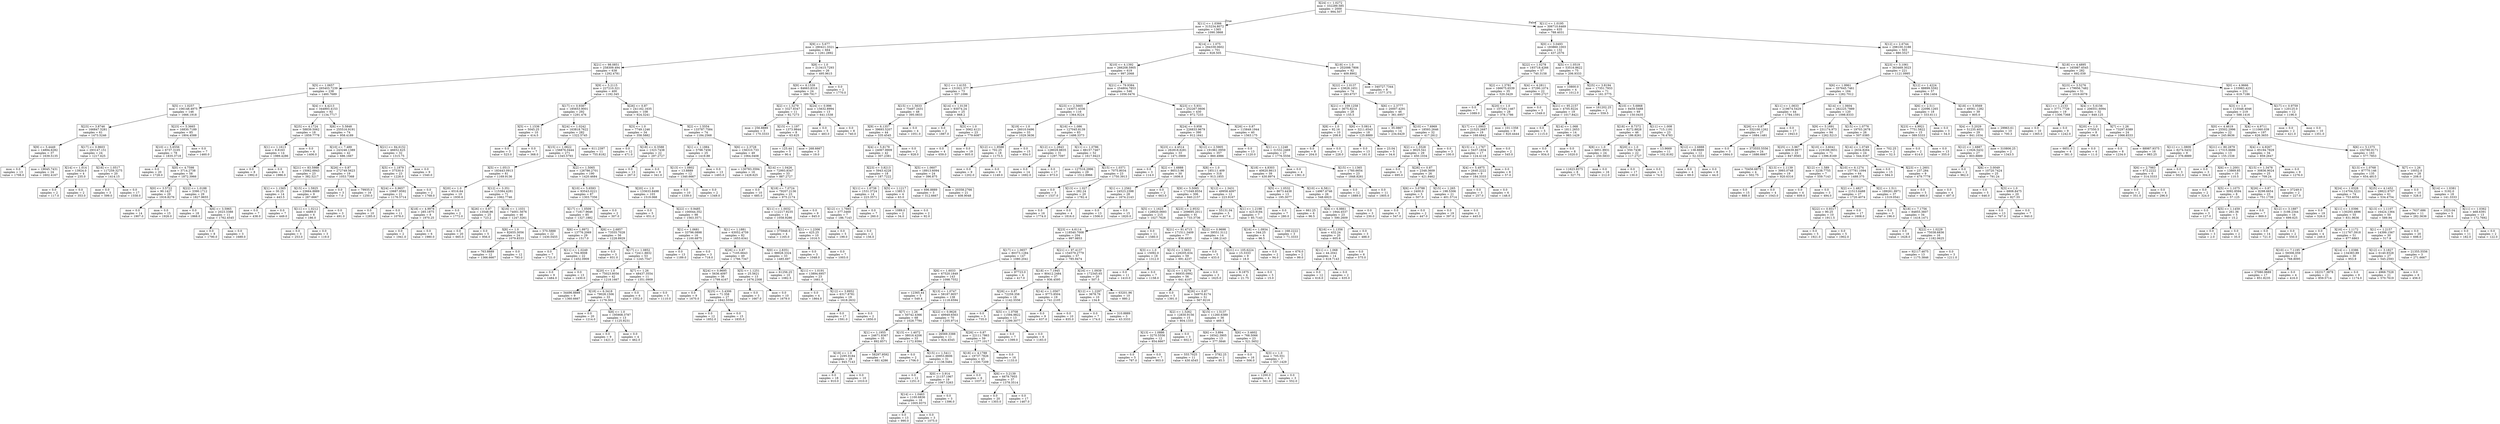 digraph Tree {
node [shape=box] ;
0 [label="X[24] <= 1.0272\nmse = 332289.585\nsamples = 2000\nvalue = 994.507"] ;
1 [label="X[11] <= 1.0366\nmse = 315234.8072\nsamples = 1365\nvalue = 1090.3868"] ;
0 -> 1 [labeldistance=2.5, labelangle=45, headlabel="True"] ;
2 [label="X[9] <= 5.677\nmse = 280421.3321\nsamples = 664\nvalue = 1261.2892"] ;
1 -> 2 ;
3 [label="X[21] <= 98.0851\nmse = 258309.494\nsamples = 638\nvalue = 1292.4781"] ;
2 -> 3 ;
4 [label="X[5] <= 1.0657\nmse = 265403.7239\nsamples = 238\nvalue = 1460.7689"] ;
3 -> 4 ;
5 [label="X[5] <= 1.0257\nmse = 106148.4975\nsamples = 146\nvalue = 1666.1918"] ;
4 -> 5 ;
6 [label="X[23] <= 3.8746\nmse = 166847.5281\nsamples = 61\nvalue = 1473.5246"] ;
5 -> 6 ;
7 [label="X[9] <= 5.4449\nmse = 14894.6282\nsamples = 37\nvalue = 1639.5135"] ;
6 -> 7 ;
8 [label="mse = 0.0\nsamples = 13\nvalue = 1708.0"] ;
7 -> 8 ;
9 [label="mse = 19045.7431\nsamples = 24\nvalue = 1602.4167"] ;
7 -> 9 ;
10 [label="X[17] <= 0.9603\nmse = 293147.151\nsamples = 24\nvalue = 1217.625"] ;
6 -> 10 ;
11 [label="X[14] <= 1.014\nmse = 13924.0\nsamples = 4\nvalue = 235.0"] ;
10 -> 11 ;
12 [label="mse = 0.0\nsamples = 2\nvalue = 117.0"] ;
11 -> 12 ;
13 [label="mse = 0.0\nsamples = 2\nvalue = 353.0"] ;
11 -> 13 ;
14 [label="X[16] <= 1.0517\nmse = 117259.3275\nsamples = 20\nvalue = 1414.15"] ;
10 -> 14 ;
15 [label="mse = 0.0\nsamples = 3\nvalue = 599.0"] ;
14 -> 15 ;
16 [label="mse = 0.0\nsamples = 17\nvalue = 1558.0"] ;
14 -> 16 ;
17 [label="X[23] <= 5.3665\nmse = 16830.7189\nsamples = 85\nvalue = 1804.4588"] ;
5 -> 17 ;
18 [label="X[10] <= 5.6556\nmse = 6737.3105\nsamples = 78\nvalue = 1835.3718"] ;
17 -> 18 ;
19 [label="mse = 0.0\nsamples = 20\nvalue = 1728.0"] ;
18 -> 19 ;
20 [label="X[0] <= 4.7598\nmse = 3714.2738\nsamples = 58\nvalue = 1872.3966"] ;
18 -> 20 ;
21 [label="X[0] <= 3.5722\nmse = 90.1427\nsamples = 29\nvalue = 1916.8276"] ;
20 -> 21 ;
22 [label="mse = 0.0\nsamples = 14\nvalue = 1907.0"] ;
21 -> 22 ;
23 [label="mse = 0.0\nsamples = 15\nvalue = 1926.0"] ;
21 -> 23 ;
24 [label="X[22] <= 1.0188\nmse = 3390.1712\nsamples = 29\nvalue = 1827.9655"] ;
20 -> 24 ;
25 [label="mse = 0.0\nsamples = 18\nvalue = 1868.0"] ;
24 -> 25 ;
26 [label="X[6] <= 3.5965\nmse = 2023.3388\nsamples = 11\nvalue = 1762.4545"] ;
24 -> 26 ;
27 [label="mse = 0.0\nsamples = 8\nvalue = 1790.0"] ;
26 -> 27 ;
28 [label="mse = 0.0\nsamples = 3\nvalue = 1689.0"] ;
26 -> 28 ;
29 [label="mse = 0.0\nsamples = 7\nvalue = 1460.0"] ;
17 -> 29 ;
30 [label="X[4] <= 4.4213\nmse = 344893.4153\nsamples = 92\nvalue = 1134.7717"] ;
4 -> 30 ;
31 [label="X[25] <= 4.1724\nmse = 58839.5062\nsamples = 18\nvalue = 1859.7778"] ;
30 -> 31 ;
32 [label="X[1] <= 1.1613\nmse = 8.8163\nsamples = 14\nvalue = 1989.4286"] ;
31 -> 32 ;
33 [label="mse = 0.0\nsamples = 8\nvalue = 1992.0"] ;
32 -> 33 ;
34 [label="mse = 0.0\nsamples = 6\nvalue = 1986.0"] ;
32 -> 34 ;
35 [label="mse = 0.0\nsamples = 4\nvalue = 1406.0"] ;
31 -> 35 ;
36 [label="X[6] <= 5.5848\nmse = 255516.9191\nsamples = 74\nvalue = 958.4189"] ;
30 -> 36 ;
37 [label="X[10] <= 7.489\nmse = 243246.1389\nsamples = 42\nvalue = 686.1667"] ;
36 -> 37 ;
38 [label="X[21] <= 83.5988\nmse = 15062.6843\nsamples = 23\nvalue = 382.5217"] ;
37 -> 38 ;
39 [label="X[1] <= 1.1565\nmse = 30.25\nsamples = 14\nvalue = 443.5"] ;
38 -> 39 ;
40 [label="mse = 0.0\nsamples = 7\nvalue = 438.0"] ;
39 -> 40 ;
41 [label="mse = 0.0\nsamples = 7\nvalue = 449.0"] ;
39 -> 41 ;
42 [label="X[15] <= 1.5925\nmse = 23664.8889\nsamples = 9\nvalue = 287.6667"] ;
38 -> 42 ;
43 [label="X[11] <= 1.0212\nmse = 4489.0\nsamples = 6\nvalue = 186.0"] ;
42 -> 43 ;
44 [label="mse = 0.0\nsamples = 3\nvalue = 253.0"] ;
43 -> 44 ;
45 [label="mse = 0.0\nsamples = 3\nvalue = 119.0"] ;
43 -> 45 ;
46 [label="mse = 0.0\nsamples = 3\nvalue = 491.0"] ;
42 -> 46 ;
47 [label="X[26] <= 0.87\nmse = 272749.5623\nsamples = 19\nvalue = 1053.7368"] ;
37 -> 47 ;
48 [label="mse = 0.0\nsamples = 3\nvalue = 7.0"] ;
47 -> 48 ;
49 [label="mse = 79935.0\nsamples = 16\nvalue = 1250.0"] ;
47 -> 49 ;
50 [label="X[21] <= 84.6152\nmse = 46652.625\nsamples = 32\nvalue = 1315.75"] ;
36 -> 50 ;
51 [label="X[5] <= 1.1879\nmse = 37530.0\nsamples = 23\nvalue = 1228.0"] ;
50 -> 51 ;
52 [label="X[24] <= 0.9657\nmse = 10687.9592\nsamples = 21\nvalue = 1176.5714"] ;
51 -> 52 ;
53 [label="mse = 0.0\nsamples = 10\nvalue = 1285.0"] ;
52 -> 53 ;
54 [label="mse = 0.0\nsamples = 11\nvalue = 1078.0"] ;
52 -> 54 ;
55 [label="mse = 0.0\nsamples = 2\nvalue = 1768.0"] ;
51 -> 55 ;
56 [label="mse = 0.0\nsamples = 9\nvalue = 1540.0"] ;
50 -> 56 ;
57 [label="X[9] <= 5.2115\nmse = 227210.321\nsamples = 400\nvalue = 1192.345"] ;
3 -> 57 ;
58 [label="X[17] <= 0.9387\nmse = 185653.9001\nsamples = 292\nvalue = 1291.476"] ;
57 -> 58 ;
59 [label="X[5] <= 1.1536\nmse = 5045.25\nsamples = 10\nvalue = 414.5"] ;
58 -> 59 ;
60 [label="mse = 0.0\nsamples = 3\nvalue = 523.0"] ;
59 -> 60 ;
61 [label="mse = 0.0\nsamples = 7\nvalue = 368.0"] ;
59 -> 61 ;
62 [label="X[24] <= 1.0242\nmse = 163818.7622\nsamples = 282\nvalue = 1322.5745"] ;
58 -> 62 ;
63 [label="X[15] <= 1.0622\nmse = 156876.0444\nsamples = 271\nvalue = 1345.5793"] ;
62 -> 63 ;
64 [label="X[5] <= 1.0513\nmse = 183443.0913\nsamples = 81\nvalue = 1169.9136"] ;
63 -> 64 ;
65 [label="X[20] <= 1.0\nmse = 6516.64\nsamples = 10\nvalue = 1930.6"] ;
64 -> 65 ;
66 [label="X[18] <= 4.9978\nmse = 285.1875\nsamples = 8\nvalue = 1970.25"] ;
65 -> 66 ;
67 [label="mse = 0.0\nsamples = 2\nvalue = 1941.0"] ;
66 -> 67 ;
68 [label="mse = 0.0\nsamples = 6\nvalue = 1980.0"] ;
66 -> 68 ;
69 [label="mse = 0.0\nsamples = 2\nvalue = 1772.0"] ;
65 -> 69 ;
70 [label="X[12] <= 3.351\nmse = 115384.4281\nsamples = 71\nvalue = 1062.7746"] ;
64 -> 70 ;
71 [label="X[26] <= 0.87\nmse = 13548.96\nsamples = 25\nvalue = 723.2"] ;
70 -> 71 ;
72 [label="mse = 0.0\nsamples = 20\nvalue = 665.0"] ;
71 -> 72 ;
73 [label="mse = 0.0\nsamples = 5\nvalue = 956.0"] ;
71 -> 73 ;
74 [label="X[16] <= 1.1031\nmse = 74001.5676\nsamples = 46\nvalue = 1247.3261"] ;
70 -> 74 ;
75 [label="X[8] <= 1.0\nmse = 82655.3056\nsamples = 24\nvalue = 1079.8333"] ;
74 -> 75 ;
76 [label="mse = 763.8889\nsamples = 12\nvalue = 1366.6667"] ;
75 -> 76 ;
77 [label="mse = 0.0\nsamples = 12\nvalue = 793.0"] ;
75 -> 77 ;
78 [label="mse = 570.5888\nsamples = 22\nvalue = 1430.0455"] ;
74 -> 78 ;
79 [label="X[2] <= 1.5065\nmse = 126786.2701\nsamples = 190\nvalue = 1420.4684"] ;
63 -> 79 ;
80 [label="X[10] <= 5.6593\nmse = 93543.0221\nsamples = 87\nvalue = 1303.7356"] ;
79 -> 80 ;
81 [label="X[17] <= 1.0509\nmse = 71817.9646\nsamples = 85\nvalue = 1327.1882"] ;
80 -> 81 ;
82 [label="X[6] <= 1.9972\nmse = 13776.2069\nsamples = 29\nvalue = 1517.0"] ;
81 -> 82 ;
83 [label="mse = 0.0\nsamples = 7\nvalue = 1721.0"] ;
82 -> 83 ;
84 [label="X[11] <= 1.0249\nmse = 704.9008\nsamples = 22\nvalue = 1452.0909"] ;
82 -> 84 ;
85 [label="mse = 0.0\nsamples = 9\nvalue = 1484.0"] ;
84 -> 85 ;
86 [label="mse = 0.0\nsamples = 13\nvalue = 1430.0"] ;
84 -> 86 ;
87 [label="X[6] <= 2.6857\nmse = 73555.7028\nsamples = 56\nvalue = 1228.8929"] ;
81 -> 87 ;
88 [label="mse = 0.0\nsamples = 3\nvalue = 931.0"] ;
87 -> 88 ;
89 [label="X[17] <= 1.0852\nmse = 72411.8832\nsamples = 53\nvalue = 1245.7547"] ;
87 -> 89 ;
90 [label="X[20] <= 1.0\nmse = 75023.8056\nsamples = 42\nvalue = 1218.1667"] ;
89 -> 90 ;
91 [label="mse = 34496.8889\nsamples = 9\nvalue = 1360.6667"] ;
90 -> 91 ;
92 [label="X[18] <= 6.3418\nmse = 79028.1506\nsamples = 33\nvalue = 1179.303"] ;
90 -> 92 ;
93 [label="mse = 0.0\nsamples = 20\nvalue = 1214.0"] ;
92 -> 93 ;
94 [label="X[8] <= 1.0\nmse = 195908.3787\nsamples = 13\nvalue = 1125.9231"] ;
92 -> 94 ;
95 [label="mse = 0.0\nsamples = 9\nvalue = 1421.0"] ;
94 -> 95 ;
96 [label="mse = 0.0\nsamples = 4\nvalue = 462.0"] ;
94 -> 96 ;
97 [label="X[7] <= 1.26\nmse = 48437.3554\nsamples = 11\nvalue = 1351.0909"] ;
89 -> 97 ;
98 [label="mse = 0.0\nsamples = 6\nvalue = 1552.0"] ;
97 -> 98 ;
99 [label="mse = 0.0\nsamples = 5\nvalue = 1110.0"] ;
97 -> 99 ;
100 [label="mse = 0.0\nsamples = 2\nvalue = 307.0"] ;
80 -> 100 ;
101 [label="X[20] <= 1.0\nmse = 133633.8498\nsamples = 103\nvalue = 1519.068"] ;
79 -> 101 ;
102 [label="mse = 0.0\nsamples = 5\nvalue = 651.0"] ;
101 -> 102 ;
103 [label="X[22] <= 0.9485\nmse = 100044.352\nsamples = 98\nvalue = 1563.3571"] ;
101 -> 103 ;
104 [label="X[1] <= 1.0681\nmse = 33796.0898\nsamples = 16\nvalue = 1100.6875"] ;
103 -> 104 ;
105 [label="mse = 0.0\nsamples = 13\nvalue = 1189.0"] ;
104 -> 105 ;
106 [label="mse = 0.0\nsamples = 3\nvalue = 718.0"] ;
104 -> 106 ;
107 [label="X[1] <= 1.1881\nmse = 63052.4759\nsamples = 82\nvalue = 1653.6341"] ;
103 -> 107 ;
108 [label="X[26] <= 0.87\nmse = 7105.6643\nsamples = 49\nvalue = 1766.7347"] ;
107 -> 108 ;
109 [label="X[24] <= 0.9695\nmse = 5636.4097\nsamples = 36\nvalue = 1799.4167"] ;
108 -> 109 ;
110 [label="mse = 0.0\nsamples = 9\nvalue = 1670.0"] ;
109 -> 110 ;
111 [label="X[25] <= 3.4306\nmse = 71.358\nsamples = 27\nvalue = 1842.5556"] ;
109 -> 111 ;
112 [label="mse = 0.0\nsamples = 12\nvalue = 1852.0"] ;
111 -> 112 ;
113 [label="mse = 0.0\nsamples = 15\nvalue = 1835.0"] ;
111 -> 113 ;
114 [label="X[5] <= 1.1251\nmse = 25.5621\nsamples = 13\nvalue = 1676.2308"] ;
108 -> 114 ;
115 [label="mse = 0.0\nsamples = 3\nvalue = 1667.0"] ;
114 -> 115 ;
116 [label="mse = 0.0\nsamples = 10\nvalue = 1679.0"] ;
114 -> 116 ;
117 [label="X[0] <= 2.8351\nmse = 98928.3324\nsamples = 33\nvalue = 1485.697"] ;
107 -> 117 ;
118 [label="mse = 61256.25\nsamples = 10\nvalue = 1082.5"] ;
117 -> 118 ;
119 [label="X[11] <= 1.0191\nmse = 13894.6957\nsamples = 23\nvalue = 1661.0"] ;
117 -> 119 ;
120 [label="mse = 0.0\nsamples = 4\nvalue = 1864.0"] ;
119 -> 120 ;
121 [label="X[12] <= 3.8952\nmse = 6317.8781\nsamples = 19\nvalue = 1618.2632"] ;
119 -> 121 ;
122 [label="mse = 0.0\nsamples = 17\nvalue = 1591.0"] ;
121 -> 122 ;
123 [label="mse = 0.0\nsamples = 2\nvalue = 1850.0"] ;
121 -> 123 ;
124 [label="mse = 611.2397\nsamples = 11\nvalue = 755.8182"] ;
62 -> 124 ;
125 [label="X[26] <= 0.87\nmse = 241162.1635\nsamples = 108\nvalue = 924.3241"] ;
57 -> 125 ;
126 [label="X[3] <= 1.0\nmse = 7749.1246\nsamples = 34\nvalue = 358.5882"] ;
125 -> 126 ;
127 [label="mse = 0.0\nsamples = 12\nvalue = 471.0"] ;
126 -> 127 ;
128 [label="X[18] <= 6.3588\nmse = 1323.7438\nsamples = 22\nvalue = 297.2727"] ;
126 -> 128 ;
129 [label="mse = 0.0\nsamples = 13\nvalue = 267.0"] ;
128 -> 129 ;
130 [label="mse = 0.0\nsamples = 9\nvalue = 341.0"] ;
128 -> 130 ;
131 [label="X[2] <= 1.5554\nmse = 133787.7584\nsamples = 74\nvalue = 1184.2568"] ;
125 -> 131 ;
132 [label="X[1] <= 1.1884\nmse = 5798.7456\nsamples = 25\nvalue = 1419.88"] ;
131 -> 132 ;
133 [label="X[13] <= 1.0802\nmse = 13.8889\nsamples = 12\nvalue = 1340.6667"] ;
132 -> 133 ;
134 [label="mse = 0.0\nsamples = 10\nvalue = 1339.0"] ;
133 -> 134 ;
135 [label="mse = 0.0\nsamples = 2\nvalue = 1349.0"] ;
133 -> 135 ;
136 [label="mse = 0.0\nsamples = 13\nvalue = 1493.0"] ;
132 -> 136 ;
137 [label="X[6] <= 2.3728\nmse = 156310.733\nsamples = 49\nvalue = 1064.0408"] ;
131 -> 137 ;
138 [label="mse = 130783.3594\nsamples = 16\nvalue = 1428.625"] ;
137 -> 138 ;
139 [label="X[14] <= 1.0426\nmse = 72993.8347\nsamples = 33\nvalue = 887.2727"] ;
137 -> 139 ;
140 [label="mse = 0.0\nsamples = 10\nvalue = 685.0"] ;
139 -> 140 ;
141 [label="X[18] <= 7.0724\nmse = 79207.2136\nsamples = 23\nvalue = 975.2174"] ;
139 -> 141 ;
142 [label="X[11] <= 1.0032\nmse = 112217.9235\nsamples = 14\nvalue = 1058.9286"] ;
141 -> 142 ;
143 [label="mse = 375948.0\nsamples = 4\nvalue = 1165.0"] ;
142 -> 143 ;
144 [label="X[1] <= 1.2306\nmse = 425.25\nsamples = 10\nvalue = 1016.5"] ;
142 -> 144 ;
145 [label="mse = 0.0\nsamples = 3\nvalue = 1048.0"] ;
144 -> 145 ;
146 [label="mse = 0.0\nsamples = 7\nvalue = 1003.0"] ;
144 -> 146 ;
147 [label="mse = 0.0\nsamples = 9\nvalue = 845.0"] ;
141 -> 147 ;
148 [label="X[8] <= 1.0\nmse = 213415.7293\nsamples = 26\nvalue = 495.9615"] ;
2 -> 148 ;
149 [label="X[9] <= 6.1539\nmse = 84663.8316\nsamples = 24\nvalue = 389.7917"] ;
148 -> 149 ;
150 [label="X[2] <= 1.5279\nmse = 3327.8347\nsamples = 11\nvalue = 92.7273"] ;
149 -> 150 ;
151 [label="mse = 256.8889\nsamples = 3\nvalue = 170.3333"] ;
150 -> 151 ;
152 [label="X[15] <= 1.197\nmse = 1373.9844\nsamples = 8\nvalue = 63.625"] ;
150 -> 152 ;
153 [label="mse = 125.44\nsamples = 5\nvalue = 90.4"] ;
152 -> 153 ;
154 [label="mse = 268.6667\nsamples = 3\nvalue = 19.0"] ;
152 -> 154 ;
155 [label="X[24] <= 0.996\nmse = 15632.8994\nsamples = 13\nvalue = 641.1538"] ;
149 -> 155 ;
156 [label="mse = 0.0\nsamples = 5\nvalue = 483.0"] ;
155 -> 156 ;
157 [label="mse = 0.0\nsamples = 8\nvalue = 740.0"] ;
155 -> 157 ;
158 [label="mse = 0.0\nsamples = 2\nvalue = 1770.0"] ;
148 -> 158 ;
159 [label="X[14] <= 1.075\nmse = 294339.0602\nsamples = 701\nvalue = 928.505"] ;
1 -> 159 ;
160 [label="X[10] <= 4.1392\nmse = 266208.5905\nsamples = 619\nvalue = 997.2068"] ;
159 -> 160 ;
161 [label="X[1] <= 1.4155\nmse = 131921.577\nsamples = 73\nvalue = 557.1096"] ;
160 -> 161 ;
162 [label="X[15] <= 1.5633\nmse = 75497.2431\nsamples = 48\nvalue = 395.0833"] ;
161 -> 162 ;
163 [label="X[9] <= 6.1357\nmse = 39693.5207\nsamples = 44\nvalue = 335.4545"] ;
162 -> 163 ;
164 [label="X[4] <= 5.8179\nmse = 24067.9909\nsamples = 42\nvalue = 307.2381"] ;
163 -> 164 ;
165 [label="X[23] <= 3.8213\nmse = 5943.4228\nsamples = 18\nvalue = 187.7222"] ;
164 -> 165 ;
166 [label="X[11] <= 1.0738\nmse = 1531.3724\nsamples = 14\nvalue = 223.3571"] ;
165 -> 166 ;
167 [label="X[12] <= 1.7665\nmse = 377.3469\nsamples = 7\nvalue = 186.7143"] ;
166 -> 167 ;
168 [label="mse = 0.0\nsamples = 5\nvalue = 199.0"] ;
167 -> 168 ;
169 [label="mse = 0.0\nsamples = 2\nvalue = 156.0"] ;
167 -> 169 ;
170 [label="mse = 0.0\nsamples = 7\nvalue = 260.0"] ;
166 -> 170 ;
171 [label="X[5] <= 1.1217\nmse = 1385.5\nsamples = 4\nvalue = 63.0"] ;
165 -> 171 ;
172 [label="mse = 1089.0\nsamples = 2\nvalue = 34.0"] ;
171 -> 172 ;
173 [label="mse = 0.0\nsamples = 2\nvalue = 92.0"] ;
171 -> 173 ;
174 [label="X[5] <= 1.0607\nmse = 18913.6094\nsamples = 24\nvalue = 396.875"] ;
164 -> 174 ;
175 [label="mse = 696.8889\nsamples = 3\nvalue = 312.6667"] ;
174 -> 175 ;
176 [label="mse = 20358.2766\nsamples = 21\nvalue = 408.9048"] ;
174 -> 176 ;
177 [label="mse = 0.0\nsamples = 2\nvalue = 928.0"] ;
163 -> 177 ;
178 [label="mse = 0.0\nsamples = 4\nvalue = 1051.0"] ;
162 -> 178 ;
179 [label="X[14] <= 1.0139\nmse = 93074.24\nsamples = 25\nvalue = 868.2"] ;
161 -> 179 ;
180 [label="mse = 0.0\nsamples = 2\nvalue = 1887.0"] ;
179 -> 180 ;
181 [label="X[3] <= 1.0\nmse = 3062.4121\nsamples = 23\nvalue = 779.6087"] ;
179 -> 181 ;
182 [label="mse = 0.0\nsamples = 4\nvalue = 659.0"] ;
181 -> 182 ;
183 [label="mse = 0.0\nsamples = 19\nvalue = 805.0"] ;
181 -> 183 ;
184 [label="X[21] <= 79.9384\nmse = 254804.7853\nsamples = 546\nvalue = 1056.0476"] ;
160 -> 184 ;
185 [label="X[23] <= 2.5665\nmse = 143071.4336\nsamples = 116\nvalue = 1364.9224"] ;
184 -> 185 ;
186 [label="X[19] <= 1.0\nmse = 26010.0496\nsamples = 33\nvalue = 1029.3636"] ;
185 -> 186 ;
187 [label="X[12] <= 1.9588\nmse = 702.25\nsamples = 18\nvalue = 1175.5"] ;
186 -> 187 ;
188 [label="mse = 0.0\nsamples = 9\nvalue = 1202.0"] ;
187 -> 188 ;
189 [label="mse = 0.0\nsamples = 9\nvalue = 1149.0"] ;
187 -> 189 ;
190 [label="mse = 0.0\nsamples = 15\nvalue = 854.0"] ;
186 -> 190 ;
191 [label="X[16] <= 1.086\nmse = 127045.8139\nsamples = 83\nvalue = 1498.3373"] ;
185 -> 191 ;
192 [label="X[12] <= 1.2843\nmse = 128029.8835\nsamples = 31\nvalue = 1297.7097"] ;
191 -> 192 ;
193 [label="mse = 0.0\nsamples = 14\nvalue = 1692.0"] ;
192 -> 193 ;
194 [label="mse = 0.0\nsamples = 17\nvalue = 973.0"] ;
192 -> 194 ;
195 [label="X[11] <= 1.0786\nmse = 88157.7467\nsamples = 52\nvalue = 1617.9423"] ;
191 -> 195 ;
196 [label="mse = 127516.2996\nsamples = 29\nvalue = 1512.8966"] ;
195 -> 196 ;
197 [label="X[15] <= 1.0371\nmse = 7075.8034\nsamples = 23\nvalue = 1750.3913"] ;
195 -> 197 ;
198 [label="mse = 0.0\nsamples = 3\nvalue = 1537.0"] ;
197 -> 198 ;
199 [label="X[13] <= 1.027\nmse = 282.24\nsamples = 20\nvalue = 1782.4"] ;
197 -> 199 ;
200 [label="mse = 0.0\nsamples = 16\nvalue = 1774.0"] ;
199 -> 200 ;
201 [label="mse = 0.0\nsamples = 4\nvalue = 1816.0"] ;
199 -> 201 ;
202 [label="X[23] <= 5.931\nmse = 252267.0606\nsamples = 430\nvalue = 972.7233"] ;
184 -> 202 ;
203 [label="X[24] <= 0.958\nmse = 226833.9679\nsamples = 390\nvalue = 912.1641"] ;
202 -> 203 ;
204 [label="X[23] <= 4.4514\nmse = 262818.6281\nsamples = 33\nvalue = 1471.0909"] ;
203 -> 204 ;
205 [label="mse = 0.0\nsamples = 3\nvalue = 114.0"] ;
204 -> 205 ;
206 [label="X[2] <= 1.6888\nmse = 86513.96\nsamples = 30\nvalue = 1606.8"] ;
204 -> 206 ;
207 [label="X[1] <= 1.2562\nmse = 24523.2398\nsamples = 28\nvalue = 1674.2143"] ;
206 -> 207 ;
208 [label="mse = 0.0\nsamples = 13\nvalue = 1506.0"] ;
207 -> 208 ;
209 [label="mse = 0.0\nsamples = 15\nvalue = 1820.0"] ;
207 -> 209 ;
210 [label="mse = 0.0\nsamples = 2\nvalue = 663.0"] ;
206 -> 210 ;
211 [label="X[12] <= 2.5905\nmse = 191961.0959\nsamples = 357\nvalue = 860.4986"] ;
203 -> 211 ;
212 [label="X[8] <= 1.0\nmse = 185111.409\nsamples = 318\nvalue = 913.1855"] ;
211 -> 212 ;
213 [label="X[9] <= 5.5065\nmse = 171049.8554\nsamples = 306\nvalue = 940.2157"] ;
212 -> 213 ;
214 [label="X[5] <= 1.1623\nmse = 128920.0693\nsamples = 215\nvalue = 1027.7628"] ;
213 -> 214 ;
215 [label="X[23] <= 4.6114\nmse = 118540.7008\nsamples = 204\nvalue = 997.9853"] ;
214 -> 215 ;
216 [label="X[17] <= 1.0657\nmse = 80373.1284\nsamples = 147\nvalue = 1080.2041"] ;
215 -> 216 ;
217 [label="X[6] <= 1.6033\nmse = 67520.1849\nsamples = 143\nvalue = 1098.7552"] ;
216 -> 217 ;
218 [label="mse = 12365.44\nsamples = 5\nvalue = 549.4"] ;
217 -> 218 ;
219 [label="X[13] <= 1.0747\nmse = 58187.9057\nsamples = 138\nvalue = 1118.6594"] ;
217 -> 219 ;
220 [label="X[7] <= 1.26\nmse = 50742.4366\nsamples = 68\nvalue = 1028.7794"] ;
219 -> 220 ;
221 [label="X[1] <= 1.1955\nmse = 24671.8367\nsamples = 35\nvalue = 892.8571"] ;
220 -> 221 ;
222 [label="X[19] <= 1.0\nmse = 2295.9184\nsamples = 28\nvalue = 945.7143"] ;
221 -> 222 ;
223 [label="mse = 0.0\nsamples = 18\nvalue = 910.0"] ;
222 -> 223 ;
224 [label="mse = 0.0\nsamples = 10\nvalue = 1010.0"] ;
222 -> 224 ;
225 [label="mse = 58297.9592\nsamples = 7\nvalue = 681.4286"] ;
221 -> 225 ;
226 [label="X[15] <= 1.4072\nmse = 38016.4206\nsamples = 33\nvalue = 1172.9394"] ;
220 -> 226 ;
227 [label="mse = 0.0\nsamples = 2\nvalue = 1706.0"] ;
226 -> 227 ;
228 [label="X[15] <= 1.5411\nmse = 20953.8606\nsamples = 31\nvalue = 1138.5484"] ;
226 -> 228 ;
229 [label="mse = 0.0\nsamples = 12\nvalue = 1251.0"] ;
228 -> 229 ;
230 [label="X[0] <= 3.914\nmse = 21157.1967\nsamples = 19\nvalue = 1067.5263"] ;
228 -> 230 ;
231 [label="X[14] <= 1.0463\nmse = 1100.6836\nsamples = 16\nvalue = 1005.9375"] ;
230 -> 231 ;
232 [label="mse = 0.0\nsamples = 13\nvalue = 990.0"] ;
231 -> 232 ;
233 [label="mse = 0.0\nsamples = 3\nvalue = 1075.0"] ;
231 -> 233 ;
234 [label="mse = 0.0\nsamples = 3\nvalue = 1396.0"] ;
230 -> 234 ;
235 [label="X[22] <= 0.9626\nmse = 49949.6563\nsamples = 70\nvalue = 1205.9714"] ;
219 -> 235 ;
236 [label="mse = 26569.3388\nsamples = 11\nvalue = 824.4545"] ;
235 -> 236 ;
237 [label="X[26] <= 0.87\nmse = 22111.7863\nsamples = 59\nvalue = 1277.1017"] ;
235 -> 237 ;
238 [label="X[18] <= 4.1788\nmse = 19737.7826\nsamples = 43\nvalue = 1330.7209"] ;
237 -> 238 ;
239 [label="mse = 0.0\nsamples = 6\nvalue = 1037.0"] ;
238 -> 239 ;
240 [label="X[6] <= 3.2139\nmse = 6679.7955\nsamples = 37\nvalue = 1378.3514"] ;
238 -> 240 ;
241 [label="mse = 0.0\nsamples = 20\nvalue = 1303.0"] ;
240 -> 241 ;
242 [label="mse = 0.0\nsamples = 17\nvalue = 1467.0"] ;
240 -> 242 ;
243 [label="mse = 0.0\nsamples = 16\nvalue = 1133.0"] ;
237 -> 243 ;
244 [label="mse = 87723.0\nsamples = 4\nvalue = 417.0"] ;
216 -> 244 ;
245 [label="X[21] <= 97.4137\nmse = 154579.2779\nsamples = 57\nvalue = 785.9474"] ;
215 -> 245 ;
246 [label="X[18] <= 7.1945\nmse = 80412.2484\nsamples = 37\nvalue = 936.4595"] ;
245 -> 246 ;
247 [label="X[26] <= 0.87\nmse = 72259.358\nsamples = 18\nvalue = 1142.5556"] ;
246 -> 247 ;
248 [label="mse = 0.0\nsamples = 5\nvalue = 735.0"] ;
247 -> 248 ;
249 [label="X[5] <= 1.0708\nmse = 11594.9822\nsamples = 13\nvalue = 1299.3077"] ;
247 -> 249 ;
250 [label="mse = 0.0\nsamples = 7\nvalue = 1399.0"] ;
249 -> 250 ;
251 [label="mse = 0.0\nsamples = 6\nvalue = 1183.0"] ;
249 -> 251 ;
252 [label="X[14] <= 1.0567\nmse = 9773.8504\nsamples = 19\nvalue = 741.2105"] ;
246 -> 252 ;
253 [label="mse = 0.0\nsamples = 9\nvalue = 637.0"] ;
252 -> 253 ;
254 [label="mse = 0.0\nsamples = 10\nvalue = 835.0"] ;
252 -> 254 ;
255 [label="X[16] <= 1.0939\nmse = 172345.65\nsamples = 20\nvalue = 507.5"] ;
245 -> 255 ;
256 [label="X[12] <= 1.2297\nmse = 3678.76\nsamples = 10\nvalue = 134.8"] ;
255 -> 256 ;
257 [label="mse = 0.0\nsamples = 7\nvalue = 174.0"] ;
256 -> 257 ;
258 [label="mse = 310.8889\nsamples = 3\nvalue = 43.3333"] ;
256 -> 258 ;
259 [label="mse = 63201.96\nsamples = 10\nvalue = 880.2"] ;
255 -> 259 ;
260 [label="mse = 0.0\nsamples = 11\nvalue = 1580.0"] ;
214 -> 260 ;
261 [label="X[23] <= 2.9532\nmse = 209695.2011\nsamples = 91\nvalue = 733.3736"] ;
213 -> 261 ;
262 [label="X[21] <= 91.4715\nmse = 171511.3409\nsamples = 77\nvalue = 836.4935"] ;
261 -> 262 ;
263 [label="X[3] <= 1.0\nmse = 15092.0\nsamples = 18\nvalue = 1312.0"] ;
262 -> 263 ;
264 [label="mse = 0.0\nsamples = 11\nvalue = 1410.0"] ;
263 -> 264 ;
265 [label="mse = 0.0\nsamples = 7\nvalue = 1158.0"] ;
263 -> 265 ;
266 [label="X[15] <= 1.5651\nmse = 129205.634\nsamples = 59\nvalue = 691.4237"] ;
262 -> 266 ;
267 [label="X[13] <= 1.0278\nmse = 86935.0992\nsamples = 56\nvalue = 641.4107"] ;
266 -> 267 ;
268 [label="mse = 0.0\nsamples = 5\nvalue = 1391.0"] ;
267 -> 268 ;
269 [label="X[26] <= 0.87\nmse = 34970.8174\nsamples = 51\nvalue = 567.9216"] ;
267 -> 269 ;
270 [label="X[2] <= 1.5262\nmse = 12830.9156\nsamples = 15\nvalue = 804.1333"] ;
269 -> 270 ;
271 [label="X[13] <= 1.0886\nmse = 3270.5556\nsamples = 12\nvalue = 854.6667"] ;
270 -> 271 ;
272 [label="mse = 0.0\nsamples = 5\nvalue = 787.0"] ;
271 -> 272 ;
273 [label="mse = 0.0\nsamples = 7\nvalue = 903.0"] ;
271 -> 273 ;
274 [label="mse = 0.0\nsamples = 3\nvalue = 602.0"] ;
270 -> 274 ;
275 [label="X[15] <= 1.5137\nmse = 11260.6389\nsamples = 36\nvalue = 469.5"] ;
269 -> 275 ;
276 [label="X[6] <= 3.894\nmse = 16542.3905\nsamples = 13\nvalue = 377.3846"] ;
275 -> 276 ;
277 [label="mse = 555.7025\nsamples = 11\nvalue = 430.4545"] ;
276 -> 277 ;
278 [label="mse = 3782.25\nsamples = 2\nvalue = 85.5"] ;
276 -> 278 ;
279 [label="X[6] <= 3.4602\nmse = 768.5066\nsamples = 23\nvalue = 521.5652"] ;
275 -> 279 ;
280 [label="mse = 0.0\nsamples = 16\nvalue = 506.0"] ;
279 -> 280 ;
281 [label="X[3] <= 1.0\nmse = 705.551\nsamples = 7\nvalue = 557.1429"] ;
279 -> 281 ;
282 [label="mse = 1200.0\nsamples = 4\nvalue = 561.0"] ;
281 -> 282 ;
283 [label="mse = 0.0\nsamples = 3\nvalue = 552.0"] ;
281 -> 283 ;
284 [label="mse = 0.0\nsamples = 3\nvalue = 1625.0"] ;
266 -> 284 ;
285 [label="X[22] <= 0.9698\nmse = 39551.3112\nsamples = 14\nvalue = 166.2143"] ;
261 -> 285 ;
286 [label="mse = 0.0\nsamples = 5\nvalue = 433.0"] ;
285 -> 286 ;
287 [label="X[21] <= 105.6224\nmse = 15.3333\nsamples = 9\nvalue = 18.0"] ;
285 -> 287 ;
288 [label="mse = 9.1875\nsamples = 4\nvalue = 21.75"] ;
287 -> 288 ;
289 [label="mse = 0.0\nsamples = 5\nvalue = 15.0"] ;
287 -> 289 ;
290 [label="X[12] <= 1.3431\nmse = 49958.4097\nsamples = 12\nvalue = 223.9167"] ;
212 -> 290 ;
291 [label="mse = 55131.04\nsamples = 5\nvalue = 417.4"] ;
290 -> 291 ;
292 [label="X[1] <= 1.2198\nmse = 423.9184\nsamples = 7\nvalue = 85.7143"] ;
290 -> 292 ;
293 [label="X[16] <= 1.0934\nmse = 344.25\nsamples = 4\nvalue = 96.5"] ;
292 -> 293 ;
294 [label="mse = 0.0\nsamples = 2\nvalue = 94.0"] ;
293 -> 294 ;
295 [label="mse = 676.0\nsamples = 2\nvalue = 99.0"] ;
293 -> 295 ;
296 [label="mse = 168.2222\nsamples = 3\nvalue = 71.3333"] ;
292 -> 296 ;
297 [label="X[18] <= 4.8303\nmse = 40620.8613\nsamples = 39\nvalue = 430.8974"] ;
211 -> 297 ;
298 [label="X[5] <= 1.0532\nmse = 8673.4438\nsamples = 13\nvalue = 195.3077"] ;
297 -> 298 ;
299 [label="mse = 0.0\nsamples = 7\nvalue = 280.0"] ;
298 -> 299 ;
300 [label="mse = 661.25\nsamples = 6\nvalue = 96.5"] ;
298 -> 300 ;
301 [label="X[10] <= 6.5811\nmse = 14967.6746\nsamples = 26\nvalue = 548.6923"] ;
297 -> 301 ;
302 [label="X[4] <= 6.9861\nmse = 1944.4537\nsamples = 23\nvalue = 590.2609"] ;
301 -> 302 ;
303 [label="X[16] <= 1.1356\nmse = 432.24\nsamples = 20\nvalue = 605.6"] ;
302 -> 303 ;
304 [label="X[11] <= 1.068\nmse = 44.2041\nsamples = 14\nvalue = 618.7143"] ;
303 -> 304 ;
305 [label="mse = 0.0\nsamples = 12\nvalue = 616.0"] ;
304 -> 305 ;
306 [label="mse = 0.0\nsamples = 2\nvalue = 635.0"] ;
304 -> 306 ;
307 [label="mse = 0.0\nsamples = 6\nvalue = 575.0"] ;
303 -> 307 ;
308 [label="mse = 0.0\nsamples = 3\nvalue = 488.0"] ;
302 -> 308 ;
309 [label="mse = 0.0\nsamples = 3\nvalue = 230.0"] ;
301 -> 309 ;
310 [label="X[26] <= 0.87\nmse = 115849.1944\nsamples = 40\nvalue = 1563.175"] ;
202 -> 310 ;
311 [label="mse = 0.0\nsamples = 13\nvalue = 1120.0"] ;
310 -> 311 ;
312 [label="X[1] <= 1.1248\nmse = 31532.2469\nsamples = 27\nvalue = 1776.5556"] ;
310 -> 312 ;
313 [label="mse = 0.0\nsamples = 4\nvalue = 1361.0"] ;
312 -> 313 ;
314 [label="X[15] <= 1.1365\nmse = 1760.6654\nsamples = 23\nvalue = 1848.8261"] ;
312 -> 314 ;
315 [label="mse = 0.0\nsamples = 12\nvalue = 1889.0"] ;
314 -> 315 ;
316 [label="mse = 0.0\nsamples = 11\nvalue = 1805.0"] ;
314 -> 316 ;
317 [label="X[19] <= 1.0\nmse = 202098.7806\nsamples = 82\nvalue = 409.8902"] ;
159 -> 317 ;
318 [label="X[22] <= 1.0137\nmse = 23828.1651\nsamples = 74\nvalue = 283.6757"] ;
317 -> 318 ;
319 [label="X[21] <= 109.1258\nmse = 3675.8214\nsamples = 28\nvalue = 155.5"] ;
318 -> 319 ;
320 [label="X[8] <= 1.0\nmse = 92.16\nsamples = 10\nvalue = 208.8"] ;
319 -> 320 ;
321 [label="mse = 0.0\nsamples = 8\nvalue = 204.0"] ;
320 -> 321 ;
322 [label="mse = 0.0\nsamples = 2\nvalue = 228.0"] ;
320 -> 322 ;
323 [label="X[6] <= 5.0814\nmse = 3211.6543\nsamples = 18\nvalue = 125.8889"] ;
319 -> 323 ;
324 [label="mse = 0.0\nsamples = 13\nvalue = 161.0"] ;
323 -> 324 ;
325 [label="mse = 23.04\nsamples = 5\nvalue = 34.6"] ;
323 -> 325 ;
326 [label="X[6] <= 2.3777\nmse = 20007.4291\nsamples = 46\nvalue = 361.6957"] ;
318 -> 326 ;
327 [label="mse = 35.0867\nsamples = 14\nvalue = 234.6429"] ;
326 -> 327 ;
328 [label="X[10] <= 7.6969\nmse = 18593.2646\nsamples = 32\nvalue = 417.2812"] ;
326 -> 328 ;
329 [label="X[2] <= 1.5528\nmse = 9025.541\nsamples = 29\nvalue = 450.1034"] ;
328 -> 329 ;
330 [label="mse = 0.0\nsamples = 3\nvalue = 695.0"] ;
329 -> 330 ;
331 [label="X[26] <= 0.87\nmse = 2348.3609\nsamples = 26\nvalue = 421.8462"] ;
329 -> 331 ;
332 [label="X[6] <= 3.0788\nmse = 2400.0\nsamples = 5\nvalue = 507.0"] ;
331 -> 332 ;
333 [label="mse = 0.0\nsamples = 3\nvalue = 547.0"] ;
332 -> 333 ;
334 [label="mse = 0.0\nsamples = 2\nvalue = 447.0"] ;
332 -> 334 ;
335 [label="X[15] <= 1.265\nmse = 198.5306\nsamples = 21\nvalue = 401.5714"] ;
331 -> 335 ;
336 [label="mse = 0.0\nsamples = 19\nvalue = 397.0"] ;
335 -> 336 ;
337 [label="mse = 0.0\nsamples = 2\nvalue = 445.0"] ;
335 -> 337 ;
338 [label="mse = 0.0\nsamples = 3\nvalue = 100.0"] ;
328 -> 338 ;
339 [label="mse = 340727.7344\nsamples = 8\nvalue = 1577.375"] ;
317 -> 339 ;
340 [label="X[11] <= 1.0195\nmse = 306710.6469\nsamples = 635\nvalue = 788.4031"] ;
0 -> 340 [labeldistance=2.5, labelangle=-45, headlabel="False"] ;
341 [label="X[0] <= 3.0493\nmse = 183860.1003\nsamples = 132\nvalue = 437.2576"] ;
340 -> 341 ;
342 [label="X[22] <= 1.0278\nmse = 193718.4266\nsamples = 57\nvalue = 740.3158"] ;
341 -> 342 ;
343 [label="X[2] <= 1.3781\nmse = 166675.6539\nsamples = 35\nvalue = 520.3429"] ;
342 -> 343 ;
344 [label="mse = 0.0\nsamples = 7\nvalue = 1089.0"] ;
343 -> 344 ;
345 [label="X[20] <= 1.0\nmse = 107291.1467\nsamples = 28\nvalue = 378.1786"] ;
343 -> 345 ;
346 [label="X[17] <= 1.0903\nmse = 21525.2687\nsamples = 19\nvalue = 168.6842"] ;
345 -> 346 ;
347 [label="X[15] <= 1.1767\nmse = 5437.1834\nsamples = 17\nvalue = 124.4118"] ;
346 -> 347 ;
348 [label="X[4] <= 5.4975\nmse = 2640.2222\nsamples = 9\nvalue = 184.3333"] ;
347 -> 348 ;
349 [label="mse = 0.0\nsamples = 3\nvalue = 257.0"] ;
348 -> 349 ;
350 [label="mse = 0.0\nsamples = 6\nvalue = 148.0"] ;
348 -> 350 ;
351 [label="mse = 0.0\nsamples = 8\nvalue = 57.0"] ;
347 -> 351 ;
352 [label="mse = 0.0\nsamples = 2\nvalue = 545.0"] ;
346 -> 352 ;
353 [label="mse = 101.1358\nsamples = 9\nvalue = 820.4444"] ;
345 -> 353 ;
354 [label="X[4] <= 4.2811\nmse = 37290.1074\nsamples = 22\nvalue = 1090.2727"] ;
342 -> 354 ;
355 [label="mse = 0.0\nsamples = 3\nvalue = 1549.0"] ;
354 -> 355 ;
356 [label="X[21] <= 95.2157\nmse = 4705.9224\nsamples = 19\nvalue = 1017.8421"] ;
354 -> 356 ;
357 [label="mse = 0.0\nsamples = 5\nvalue = 1115.0"] ;
356 -> 357 ;
358 [label="X[14] <= 1.068\nmse = 1811.2653\nsamples = 14\nvalue = 983.1429"] ;
356 -> 358 ;
359 [label="mse = 0.0\nsamples = 6\nvalue = 934.0"] ;
358 -> 359 ;
360 [label="mse = 0.0\nsamples = 8\nvalue = 1020.0"] ;
358 -> 360 ;
361 [label="X[5] <= 1.0519\nmse = 53516.8622\nsamples = 75\nvalue = 206.9333"] ;
341 -> 361 ;
362 [label="mse = 10800.0\nsamples = 4\nvalue = 1012.0"] ;
361 -> 362 ;
363 [label="X[25] <= 3.8194\nmse = 17351.7933\nsamples = 71\nvalue = 161.5775"] ;
361 -> 363 ;
364 [label="mse = 161202.25\nsamples = 2\nvalue = 559.5"] ;
363 -> 364 ;
365 [label="X[10] <= 5.6868\nmse = 8459.5488\nsamples = 69\nvalue = 150.0435"] ;
363 -> 365 ;
366 [label="X[18] <= 8.7372\nmse = 8272.8828\nsamples = 46\nvalue = 186.8261"] ;
365 -> 366 ;
367 [label="X[8] <= 1.0\nmse = 6851.9931\nsamples = 24\nvalue = 250.5833"] ;
366 -> 367 ;
368 [label="mse = 11623.9375\nsamples = 8\nvalue = 327.75"] ;
367 -> 368 ;
369 [label="mse = 0.0\nsamples = 16\nvalue = 212.0"] ;
367 -> 369 ;
370 [label="X[20] <= 1.0\nmse = 550.7438\nsamples = 22\nvalue = 117.2727"] ;
366 -> 370 ;
371 [label="mse = 0.0\nsamples = 17\nvalue = 130.0"] ;
370 -> 371 ;
372 [label="mse = 0.0\nsamples = 5\nvalue = 74.0"] ;
370 -> 372 ;
373 [label="X[11] <= 1.008\nmse = 715.1191\nsamples = 23\nvalue = 76.4783"] ;
365 -> 373 ;
374 [label="mse = 13.9669\nsamples = 11\nvalue = 102.8182"] ;
373 -> 374 ;
375 [label="X[12] <= 2.6888\nmse = 138.8889\nsamples = 12\nvalue = 52.3333"] ;
373 -> 375 ;
376 [label="mse = 0.0\nsamples = 4\nvalue = 69.0"] ;
375 -> 376 ;
377 [label="mse = 0.0\nsamples = 8\nvalue = 44.0"] ;
375 -> 377 ;
378 [label="X[12] <= 2.6744\nmse = 298100.3188\nsamples = 503\nvalue = 880.5527"] ;
340 -> 378 ;
379 [label="X[23] <= 3.1061\nmse = 363469.3023\nsamples = 221\nvalue = 1121.0995"] ;
378 -> 379 ;
380 [label="X[6] <= 1.9961\nmse = 357645.7461\nsamples = 164\nvalue = 1282.7012"] ;
379 -> 380 ;
381 [label="X[11] <= 1.0633\nmse = 219674.5429\nsamples = 44\nvalue = 1784.1591"] ;
380 -> 381 ;
382 [label="X[26] <= 0.87\nmse = 332100.1262\nsamples = 27\nvalue = 1684.1481"] ;
381 -> 382 ;
383 [label="mse = 0.0\nsamples = 3\nvalue = 1664.0"] ;
382 -> 383 ;
384 [label="mse = 373555.5556\nsamples = 24\nvalue = 1686.6667"] ;
382 -> 384 ;
385 [label="mse = 0.0\nsamples = 17\nvalue = 1943.0"] ;
381 -> 385 ;
386 [label="X[14] <= 1.0604\nmse = 282225.7889\nsamples = 120\nvalue = 1098.8333"] ;
380 -> 386 ;
387 [label="X[9] <= 5.1691\nmse = 231174.973\nsamples = 94\nvalue = 1262.5213"] ;
386 -> 387 ;
388 [label="X[25] <= 3.967\nmse = 40639.8677\nsamples = 23\nvalue = 847.9565"] ;
387 -> 388 ;
389 [label="mse = 70456.6875\nsamples = 4\nvalue = 502.75"] ;
388 -> 389 ;
390 [label="X[13] <= 1.1139\nmse = 3993.0748\nsamples = 19\nvalue = 920.6316"] ;
388 -> 390 ;
391 [label="mse = 0.0\nsamples = 15\nvalue = 888.0"] ;
390 -> 391 ;
392 [label="mse = 0.0\nsamples = 4\nvalue = 1043.0"] ;
390 -> 392 ;
393 [label="X[10] <= 3.6041\nmse = 219188.0651\nsamples = 71\nvalue = 1396.8169"] ;
387 -> 393 ;
394 [label="X[12] <= 1.589\nmse = 3238.7755\nsamples = 7\nvalue = 559.7143"] ;
393 -> 394 ;
395 [label="mse = 0.0\nsamples = 4\nvalue = 609.0"] ;
394 -> 395 ;
396 [label="mse = 0.0\nsamples = 3\nvalue = 494.0"] ;
394 -> 396 ;
397 [label="X[10] <= 6.1274\nmse = 157781.1094\nsamples = 64\nvalue = 1488.375"] ;
393 -> 397 ;
398 [label="X[2] <= 1.4827\nmse = 21513.6488\nsamples = 27\nvalue = 1720.4074"] ;
397 -> 398 ;
399 [label="X[22] <= 0.9317\nmse = 90.25\nsamples = 10\nvalue = 1911.5"] ;
398 -> 399 ;
400 [label="mse = 0.0\nsamples = 5\nvalue = 1921.0"] ;
399 -> 400 ;
401 [label="mse = 0.0\nsamples = 5\nvalue = 1902.0"] ;
399 -> 401 ;
402 [label="mse = 0.0\nsamples = 17\nvalue = 1608.0"] ;
398 -> 402 ;
403 [label="X[2] <= 1.511\nmse = 189261.9971\nsamples = 37\nvalue = 1319.0541"] ;
397 -> 403 ;
404 [label="mse = 0.0\nsamples = 3\nvalue = 196.0"] ;
403 -> 404 ;
405 [label="X[18] <= 7.1756\nmse = 84855.3607\nsamples = 34\nvalue = 1418.1471"] ;
403 -> 405 ;
406 [label="mse = 0.0\nsamples = 18\nvalue = 1628.0"] ;
405 -> 406 ;
407 [label="X[22] <= 1.0229\nmse = 75038.6836\nsamples = 16\nvalue = 1182.0625"] ;
405 -> 407 ;
408 [label="mse = 92117.4675\nsamples = 13\nvalue = 1175.3846"] ;
407 -> 408 ;
409 [label="mse = 0.0\nsamples = 3\nvalue = 1211.0"] ;
407 -> 409 ;
410 [label="X[15] <= 1.0776\nmse = 19703.2678\nsamples = 26\nvalue = 507.0385"] ;
386 -> 410 ;
411 [label="X[14] <= 1.0749\nmse = 2634.8264\nsamples = 24\nvalue = 544.9167"] ;
410 -> 411 ;
412 [label="mse = 0.0\nsamples = 15\nvalue = 584.0"] ;
411 -> 412 ;
413 [label="X[23] <= 1.2601\nmse = 237.284\nsamples = 9\nvalue = 479.7778"] ;
411 -> 413 ;
414 [label="mse = 0.0\nsamples = 5\nvalue = 466.0"] ;
413 -> 414 ;
415 [label="mse = 0.0\nsamples = 4\nvalue = 497.0"] ;
413 -> 415 ;
416 [label="mse = 702.25\nsamples = 2\nvalue = 52.5"] ;
410 -> 416 ;
417 [label="X[12] <= 1.4224\nmse = 88899.5592\nsamples = 57\nvalue = 656.1404"] ;
379 -> 417 ;
418 [label="X[6] <= 2.511\nmse = 22096.1265\nsamples = 18\nvalue = 333.6111"] ;
417 -> 418 ;
419 [label="X[23] <= 4.9921\nmse = 7751.5822\nsamples = 15\nvalue = 389.5333"] ;
418 -> 419 ;
420 [label="mse = 0.0\nsamples = 2\nvalue = 614.0"] ;
419 -> 420 ;
421 [label="mse = 0.0\nsamples = 13\nvalue = 355.0"] ;
419 -> 421 ;
422 [label="mse = 0.0\nsamples = 3\nvalue = 54.0"] ;
418 -> 422 ;
423 [label="X[18] <= 5.9569\nmse = 49561.1282\nsamples = 39\nvalue = 805.0"] ;
417 -> 423 ;
424 [label="X[4] <= 5.2029\nmse = 51235.4031\nsamples = 29\nvalue = 841.1034"] ;
423 -> 424 ;
425 [label="X[12] <= 1.6887\nmse = 11926.5432\nsamples = 27\nvalue = 803.8889"] ;
424 -> 425 ;
426 [label="mse = 0.0\nsamples = 2\nvalue = 962.0"] ;
425 -> 426 ;
427 [label="X[6] <= 3.0049\nmse = 10720.7424\nsamples = 25\nvalue = 791.24"] ;
425 -> 427 ;
428 [label="mse = 0.0\nsamples = 5\nvalue = 646.0"] ;
427 -> 428 ;
429 [label="X[3] <= 1.0\nmse = 6808.8475\nsamples = 20\nvalue = 827.55"] ;
427 -> 429 ;
430 [label="mse = 0.0\nsamples = 13\nvalue = 767.0"] ;
429 -> 430 ;
431 [label="mse = 0.0\nsamples = 7\nvalue = 940.0"] ;
429 -> 431 ;
432 [label="mse = 310806.25\nsamples = 2\nvalue = 1343.5"] ;
424 -> 432 ;
433 [label="mse = 29963.61\nsamples = 10\nvalue = 700.3"] ;
423 -> 433 ;
434 [label="X[18] <= 4.4895\nmse = 165987.6545\nsamples = 282\nvalue = 692.039"] ;
378 -> 434 ;
435 [label="X[23] <= 3.5276\nmse = 179956.7482\nsamples = 51\nvalue = 1019.6078"] ;
434 -> 435 ;
436 [label="X[1] <= 1.2133\nmse = 3771.7729\nsamples = 19\nvalue = 1306.7368"] ;
435 -> 436 ;
437 [label="mse = 0.0\nsamples = 10\nvalue = 1365.0"] ;
436 -> 437 ;
438 [label="mse = 0.0\nsamples = 9\nvalue = 1242.0"] ;
436 -> 438 ;
439 [label="X[4] <= 5.6156\nmse = 206551.6094\nsamples = 32\nvalue = 849.125"] ;
435 -> 439 ;
440 [label="X[20] <= 1.0\nmse = 37550.5\nsamples = 8\nvalue = 196.0"] ;
439 -> 440 ;
441 [label="mse = 6651.0\nsamples = 4\nvalue = 381.0"] ;
440 -> 441 ;
442 [label="mse = 0.0\nsamples = 4\nvalue = 11.0"] ;
440 -> 442 ;
443 [label="X[7] <= 1.26\nmse = 73297.6389\nsamples = 24\nvalue = 1066.8333"] ;
439 -> 443 ;
444 [label="mse = 0.0\nsamples = 8\nvalue = 1234.0"] ;
443 -> 444 ;
445 [label="mse = 88987.9375\nsamples = 16\nvalue = 983.25"] ;
443 -> 445 ;
446 [label="X[0] <= 4.9666\nmse = 133983.423\nsamples = 231\nvalue = 619.7186"] ;
434 -> 446 ;
447 [label="X[3] <= 1.0\nmse = 115548.4046\nsamples = 219\nvalue = 588.1416"] ;
446 -> 447 ;
448 [label="X[0] <= 4.4619\nmse = 25502.2996\nsamples = 22\nvalue = 245.8636"] ;
447 -> 448 ;
449 [label="X[11] <= 1.0809\nmse = 8274.5432\nsamples = 9\nvalue = 376.8889"] ;
448 -> 449 ;
450 [label="X[6] <= 2.7983\nmse = 672.2222\nsamples = 6\nvalue = 314.3333"] ;
449 -> 450 ;
451 [label="mse = 0.0\nsamples = 2\nvalue = 351.0"] ;
450 -> 451 ;
452 [label="mse = 0.0\nsamples = 4\nvalue = 296.0"] ;
450 -> 452 ;
453 [label="mse = 0.0\nsamples = 3\nvalue = 502.0"] ;
449 -> 453 ;
454 [label="X[21] <= 80.2879\nmse = 17315.6686\nsamples = 13\nvalue = 155.1538"] ;
448 -> 454 ;
455 [label="mse = 0.0\nsamples = 3\nvalue = 304.0"] ;
454 -> 455 ;
456 [label="X[6] <= 1.2001\nmse = 13869.85\nsamples = 10\nvalue = 110.5"] ;
454 -> 456 ;
457 [label="mse = 0.0\nsamples = 2\nvalue = 324.0"] ;
456 -> 457 ;
458 [label="X[5] <= 1.1075\nmse = 3092.8594\nsamples = 8\nvalue = 57.125"] ;
456 -> 458 ;
459 [label="mse = 0.0\nsamples = 3\nvalue = 127.0"] ;
458 -> 459 ;
460 [label="X[5] <= 1.1459\nmse = 261.36\nsamples = 5\nvalue = 15.2"] ;
458 -> 460 ;
461 [label="mse = 0.0\nsamples = 3\nvalue = 2.0"] ;
460 -> 461 ;
462 [label="mse = 0.0\nsamples = 2\nvalue = 35.0"] ;
460 -> 462 ;
463 [label="X[4] <= 4.9711\nmse = 111060.039\nsamples = 197\nvalue = 626.3655"] ;
447 -> 463 ;
464 [label="X[4] <= 4.9267\nmse = 85194.7829\nsamples = 34\nvalue = 859.2647"] ;
463 -> 464 ;
465 [label="X[15] <= 1.3478\nmse = 30836.9024\nsamples = 25\nvalue = 709.24"] ;
464 -> 465 ;
466 [label="X[26] <= 0.87\nmse = 8298.6654\nsamples = 23\nvalue = 751.1739"] ;
465 -> 466 ;
467 [label="mse = 0.0\nsamples = 7\nvalue = 869.0"] ;
466 -> 467 ;
468 [label="X[12] <= 3.1887\nmse = 3198.2344\nsamples = 16\nvalue = 699.625"] ;
466 -> 468 ;
469 [label="mse = 0.0\nsamples = 14\nvalue = 721.0"] ;
468 -> 469 ;
470 [label="mse = 0.0\nsamples = 2\nvalue = 550.0"] ;
468 -> 470 ;
471 [label="mse = 37249.0\nsamples = 2\nvalue = 227.0"] ;
465 -> 471 ;
472 [label="mse = 0.0\nsamples = 9\nvalue = 1276.0"] ;
464 -> 472 ;
473 [label="X[6] <= 5.1375\nmse = 102780.9171\nsamples = 163\nvalue = 577.7853"] ;
463 -> 473 ;
474 [label="X[13] <= 1.0768\nmse = 87770.146\nsamples = 135\nvalue = 654.4815"] ;
473 -> 474 ;
475 [label="X[24] <= 1.0328\nmse = 114704.3221\nsamples = 74\nvalue = 753.4054"] ;
474 -> 475 ;
476 [label="mse = 0.0\nsamples = 19\nvalue = 526.0"] ;
475 -> 476 ;
477 [label="X[11] <= 1.0396\nmse = 130293.4896\nsamples = 55\nvalue = 831.9636"] ;
475 -> 477 ;
478 [label="mse = 0.0\nsamples = 4\nvalue = 249.0"] ;
477 -> 478 ;
479 [label="X[16] <= 1.1172\nmse = 111767.3918\nsamples = 51\nvalue = 877.6863"] ;
477 -> 479 ;
480 [label="X[10] <= 7.1195\nmse = 59306.059\nsamples = 21\nvalue = 768.8095"] ;
479 -> 480 ;
481 [label="mse = 37080.9689\nsamples = 17\nvalue = 851.8235"] ;
480 -> 481 ;
482 [label="mse = 0.0\nsamples = 4\nvalue = 416.0"] ;
480 -> 482 ;
483 [label="X[14] <= 1.0386\nmse = 134383.89\nsamples = 30\nvalue = 953.9"] ;
479 -> 483 ;
484 [label="mse = 162317.3878\nsamples = 21\nvalue = 859.5714"] ;
483 -> 484 ;
485 [label="mse = 0.0\nsamples = 9\nvalue = 1174.0"] ;
483 -> 485 ;
486 [label="X[25] <= 4.1452\nmse = 28822.9707\nsamples = 61\nvalue = 534.4754"] ;
474 -> 486 ;
487 [label="X[13] <= 1.1107\nmse = 16424.1364\nsamples = 50\nvalue = 589.94"] ;
486 -> 487 ;
488 [label="X[1] <= 1.2157\nmse = 14399.1567\nsamples = 30\nvalue = 517.9"] ;
487 -> 488 ;
489 [label="X[12] <= 3.1827\nmse = 6140.9328\nsamples = 27\nvalue = 545.2593"] ;
488 -> 489 ;
490 [label="mse = 4968.7528\nsamples = 21\nvalue = 570.7619"] ;
489 -> 490 ;
491 [label="mse = 0.0\nsamples = 6\nvalue = 456.0"] ;
489 -> 491 ;
492 [label="mse = 21355.5556\nsamples = 3\nvalue = 271.6667"] ;
488 -> 492 ;
493 [label="mse = 0.0\nsamples = 20\nvalue = 698.0"] ;
487 -> 493 ;
494 [label="mse = 7637.686\nsamples = 11\nvalue = 282.3636"] ;
486 -> 494 ;
495 [label="X[7] <= 1.26\nmse = 10052.0\nsamples = 28\nvalue = 208.0"] ;
473 -> 495 ;
496 [label="mse = 0.0\nsamples = 10\nvalue = 328.0"] ;
495 -> 496 ;
497 [label="X[14] <= 1.0381\nmse = 3192.0\nsamples = 18\nvalue = 141.3333"] ;
495 -> 497 ;
498 [label="mse = 1023.04\nsamples = 5\nvalue = 59.6"] ;
497 -> 498 ;
499 [label="X[11] <= 1.0362\nmse = 468.6391\nsamples = 13\nvalue = 172.7692"] ;
497 -> 499 ;
500 [label="mse = 0.0\nsamples = 11\nvalue = 182.0"] ;
499 -> 500 ;
501 [label="mse = 0.0\nsamples = 2\nvalue = 122.0"] ;
499 -> 501 ;
502 [label="X[17] <= 0.9759\nmse = 120125.0\nsamples = 12\nvalue = 1196.0"] ;
446 -> 502 ;
503 [label="mse = 0.0\nsamples = 2\nvalue = 421.0"] ;
502 -> 503 ;
504 [label="mse = 0.0\nsamples = 10\nvalue = 1351.0"] ;
502 -> 504 ;
}